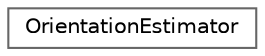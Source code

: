digraph "Graphical Class Hierarchy"
{
 // LATEX_PDF_SIZE
  bgcolor="transparent";
  edge [fontname=Helvetica,fontsize=10,labelfontname=Helvetica,labelfontsize=10];
  node [fontname=Helvetica,fontsize=10,shape=box,height=0.2,width=0.4];
  rankdir="LR";
  Node0 [id="Node000000",label="OrientationEstimator",height=0.2,width=0.4,color="grey40", fillcolor="white", style="filled",URL="$classOrientationEstimator.html",tooltip=" "];
}

